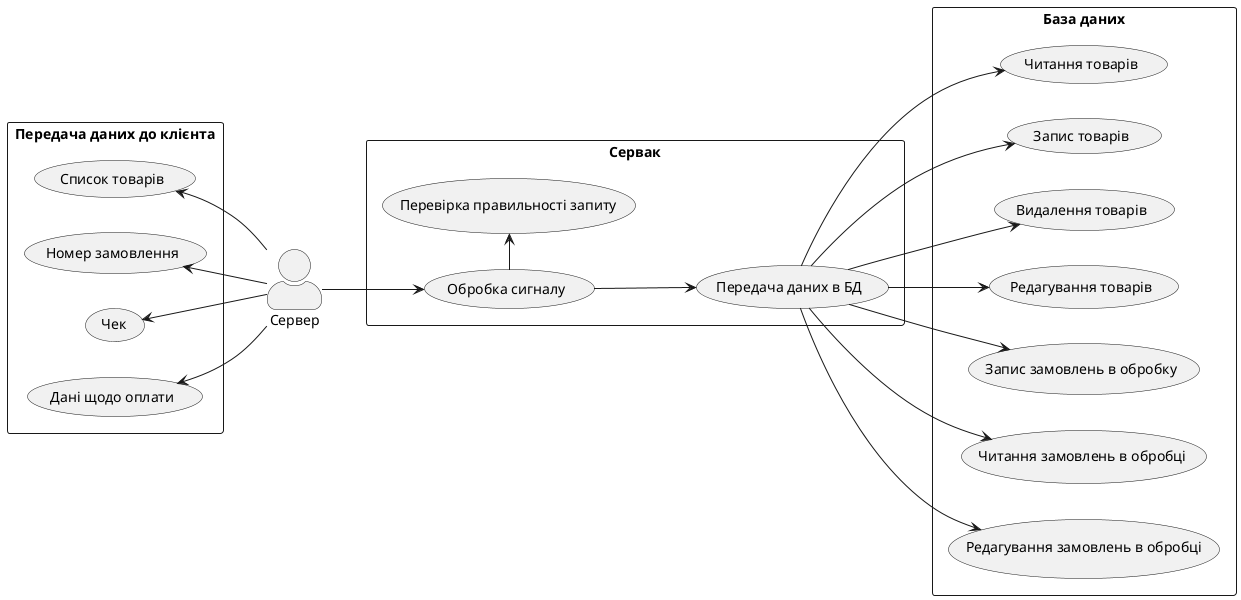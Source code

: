 @startuml1
left to right direction
skinparam actorStyle awesome

actor "Сервер" as fc

rectangle "Передача даних до клієнта"{
usecase (Список товарів) as UC1
usecase (Номер замовлення) as UC2
usecase (Чек) as UC3
usecase (Дані щодо оплати) as UC4
}

fc -left-> UC1
fc -left-> UC2
fc -left-> UC3
fc -up-> UC4



rectangle Сервак{
usecase (Обробка сигналу) as UC5
usecase (Передача даних в БД) as UC6
usecase (Перевірка правильності запиту) as UC7
}

fc --> UC5
UC5 -right-> UC7
UC5 --> UC6


rectangle "База даних" {
usecase (Читання товарів) as UC8
usecase (Запис товарів) as UC9
usecase (Видалення товарів) as UC10
usecase (Редагування товарів) as UC13
usecase (Запис замовлень в обробку) as UC11
usecase (Читання замовлень в обробці) as UC12
usecase (Редагування замовлень в обробці) as UC14
}


UC6 --> UC8
UC6 --> UC9
UC6 --> UC10
UC6 --> UC11
UC6 --> UC12
UC6 --> UC13
UC6 --> UC14


@enduml
